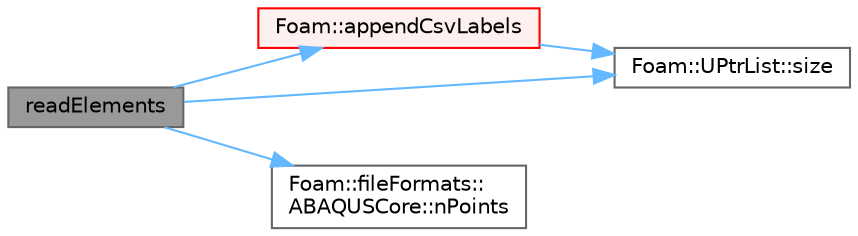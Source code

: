 digraph "readElements"
{
 // LATEX_PDF_SIZE
  bgcolor="transparent";
  edge [fontname=Helvetica,fontsize=10,labelfontname=Helvetica,labelfontsize=10];
  node [fontname=Helvetica,fontsize=10,shape=box,height=0.2,width=0.4];
  rankdir="LR";
  Node1 [id="Node000001",label="readElements",height=0.2,width=0.4,color="gray40", fillcolor="grey60", style="filled", fontcolor="black",tooltip=" "];
  Node1 -> Node2 [id="edge1_Node000001_Node000002",color="steelblue1",style="solid",tooltip=" "];
  Node2 [id="Node000002",label="Foam::appendCsvLabels",height=0.2,width=0.4,color="red", fillcolor="#FFF0F0", style="filled",URL="$namespaceFoam.html#a9e1064767ec8f95c8f3a95c330eb8d4f",tooltip=" "];
  Node2 -> Node6 [id="edge2_Node000002_Node000006",color="steelblue1",style="solid",tooltip=" "];
  Node6 [id="Node000006",label="Foam::UPtrList::size",height=0.2,width=0.4,color="grey40", fillcolor="white", style="filled",URL="$classFoam_1_1UPtrList.html#a95603446b248fe1ecf5dc59bcc2eaff0",tooltip=" "];
  Node1 -> Node7 [id="edge3_Node000001_Node000007",color="steelblue1",style="solid",tooltip=" "];
  Node7 [id="Node000007",label="Foam::fileFormats::\lABAQUSCore::nPoints",height=0.2,width=0.4,color="grey40", fillcolor="white", style="filled",URL="$classFoam_1_1fileFormats_1_1ABAQUSCore.html#a3c0bec6484bf0ca6fb435b2a249a5a56",tooltip=" "];
  Node1 -> Node6 [id="edge4_Node000001_Node000006",color="steelblue1",style="solid",tooltip=" "];
}
